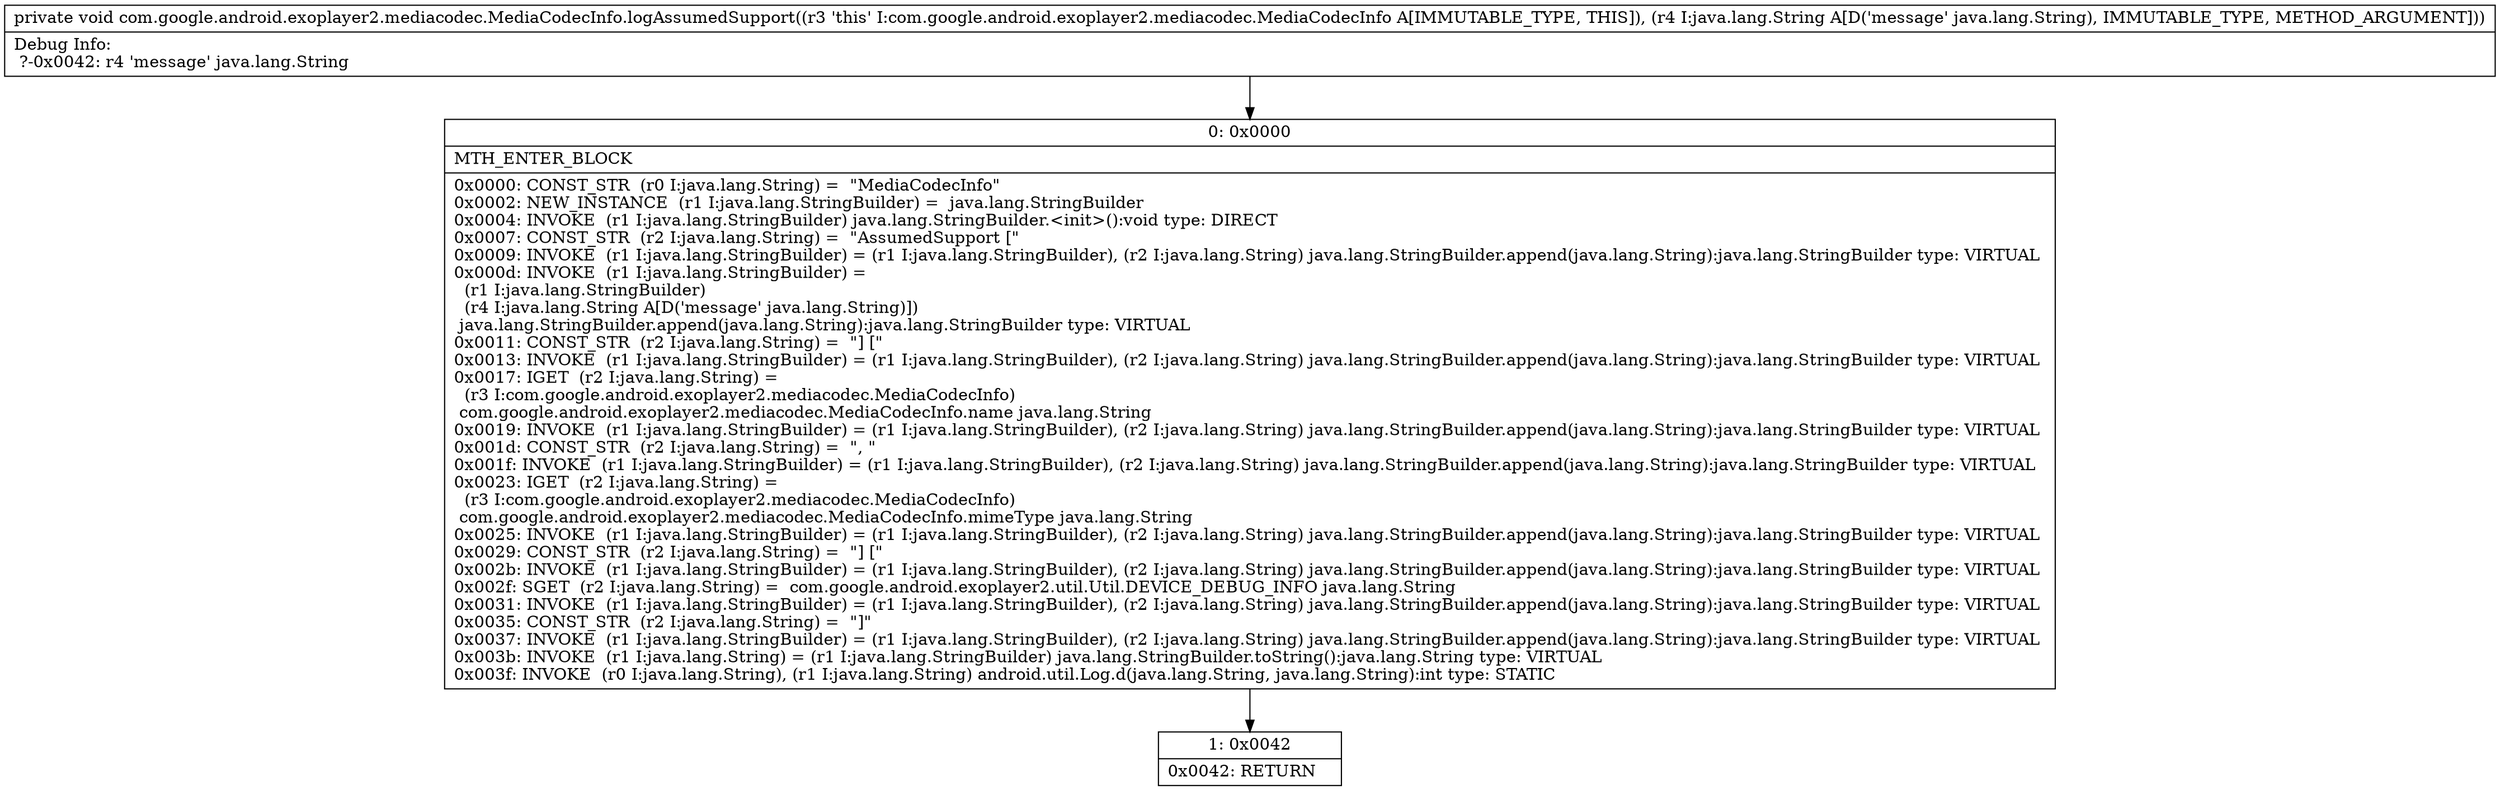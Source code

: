 digraph "CFG forcom.google.android.exoplayer2.mediacodec.MediaCodecInfo.logAssumedSupport(Ljava\/lang\/String;)V" {
Node_0 [shape=record,label="{0\:\ 0x0000|MTH_ENTER_BLOCK\l|0x0000: CONST_STR  (r0 I:java.lang.String) =  \"MediaCodecInfo\" \l0x0002: NEW_INSTANCE  (r1 I:java.lang.StringBuilder) =  java.lang.StringBuilder \l0x0004: INVOKE  (r1 I:java.lang.StringBuilder) java.lang.StringBuilder.\<init\>():void type: DIRECT \l0x0007: CONST_STR  (r2 I:java.lang.String) =  \"AssumedSupport [\" \l0x0009: INVOKE  (r1 I:java.lang.StringBuilder) = (r1 I:java.lang.StringBuilder), (r2 I:java.lang.String) java.lang.StringBuilder.append(java.lang.String):java.lang.StringBuilder type: VIRTUAL \l0x000d: INVOKE  (r1 I:java.lang.StringBuilder) = \l  (r1 I:java.lang.StringBuilder)\l  (r4 I:java.lang.String A[D('message' java.lang.String)])\l java.lang.StringBuilder.append(java.lang.String):java.lang.StringBuilder type: VIRTUAL \l0x0011: CONST_STR  (r2 I:java.lang.String) =  \"] [\" \l0x0013: INVOKE  (r1 I:java.lang.StringBuilder) = (r1 I:java.lang.StringBuilder), (r2 I:java.lang.String) java.lang.StringBuilder.append(java.lang.String):java.lang.StringBuilder type: VIRTUAL \l0x0017: IGET  (r2 I:java.lang.String) = \l  (r3 I:com.google.android.exoplayer2.mediacodec.MediaCodecInfo)\l com.google.android.exoplayer2.mediacodec.MediaCodecInfo.name java.lang.String \l0x0019: INVOKE  (r1 I:java.lang.StringBuilder) = (r1 I:java.lang.StringBuilder), (r2 I:java.lang.String) java.lang.StringBuilder.append(java.lang.String):java.lang.StringBuilder type: VIRTUAL \l0x001d: CONST_STR  (r2 I:java.lang.String) =  \", \" \l0x001f: INVOKE  (r1 I:java.lang.StringBuilder) = (r1 I:java.lang.StringBuilder), (r2 I:java.lang.String) java.lang.StringBuilder.append(java.lang.String):java.lang.StringBuilder type: VIRTUAL \l0x0023: IGET  (r2 I:java.lang.String) = \l  (r3 I:com.google.android.exoplayer2.mediacodec.MediaCodecInfo)\l com.google.android.exoplayer2.mediacodec.MediaCodecInfo.mimeType java.lang.String \l0x0025: INVOKE  (r1 I:java.lang.StringBuilder) = (r1 I:java.lang.StringBuilder), (r2 I:java.lang.String) java.lang.StringBuilder.append(java.lang.String):java.lang.StringBuilder type: VIRTUAL \l0x0029: CONST_STR  (r2 I:java.lang.String) =  \"] [\" \l0x002b: INVOKE  (r1 I:java.lang.StringBuilder) = (r1 I:java.lang.StringBuilder), (r2 I:java.lang.String) java.lang.StringBuilder.append(java.lang.String):java.lang.StringBuilder type: VIRTUAL \l0x002f: SGET  (r2 I:java.lang.String) =  com.google.android.exoplayer2.util.Util.DEVICE_DEBUG_INFO java.lang.String \l0x0031: INVOKE  (r1 I:java.lang.StringBuilder) = (r1 I:java.lang.StringBuilder), (r2 I:java.lang.String) java.lang.StringBuilder.append(java.lang.String):java.lang.StringBuilder type: VIRTUAL \l0x0035: CONST_STR  (r2 I:java.lang.String) =  \"]\" \l0x0037: INVOKE  (r1 I:java.lang.StringBuilder) = (r1 I:java.lang.StringBuilder), (r2 I:java.lang.String) java.lang.StringBuilder.append(java.lang.String):java.lang.StringBuilder type: VIRTUAL \l0x003b: INVOKE  (r1 I:java.lang.String) = (r1 I:java.lang.StringBuilder) java.lang.StringBuilder.toString():java.lang.String type: VIRTUAL \l0x003f: INVOKE  (r0 I:java.lang.String), (r1 I:java.lang.String) android.util.Log.d(java.lang.String, java.lang.String):int type: STATIC \l}"];
Node_1 [shape=record,label="{1\:\ 0x0042|0x0042: RETURN   \l}"];
MethodNode[shape=record,label="{private void com.google.android.exoplayer2.mediacodec.MediaCodecInfo.logAssumedSupport((r3 'this' I:com.google.android.exoplayer2.mediacodec.MediaCodecInfo A[IMMUTABLE_TYPE, THIS]), (r4 I:java.lang.String A[D('message' java.lang.String), IMMUTABLE_TYPE, METHOD_ARGUMENT]))  | Debug Info:\l  ?\-0x0042: r4 'message' java.lang.String\l}"];
MethodNode -> Node_0;
Node_0 -> Node_1;
}

